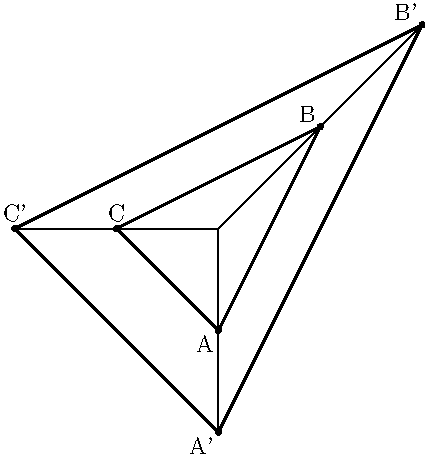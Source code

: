 import geometry;
size(7.5cm,0);
pen bpp=linewidth(bp);
point A=(0,0); dot("A", A, SW);
point B=(1,2); dot("B", B, NW);
point C=(-1,1); dot("C", C,N);
path g=A--B--C--cycle; draw(g, bpp);
point M=(0,1);
path gp=scale(2, M)*g; draw(gp, bpp);
for (int i=0; i < 3; ++i) draw(M--point(gp,i));
dot("A'", point(gp,0), SW);
dot("B'", point(gp,1), NW);
dot("C'", point(gp,2), N);
